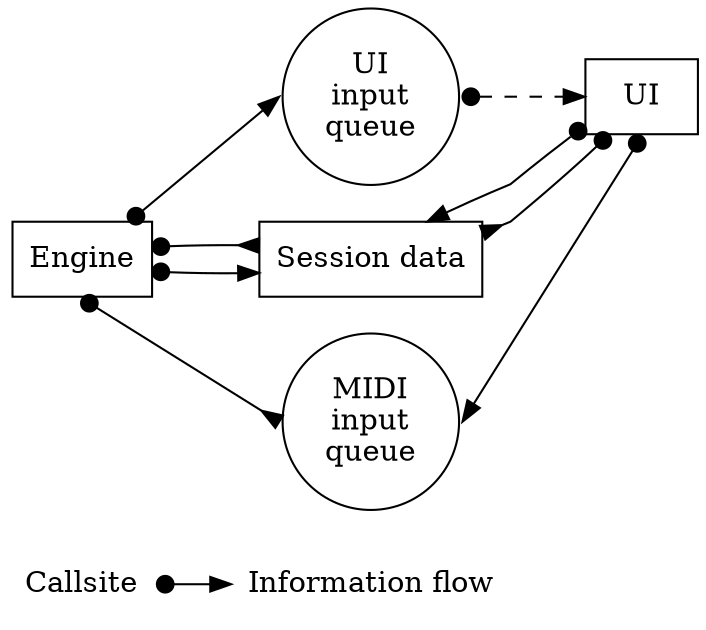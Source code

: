 digraph "G"
	{
	rankdir="LR"
	splines="polyline"
	
	
	callsite[label="Callsite",shape="none"]
	info[label="Information flow",shape="none"]
	
	ui[label="UI",shape="box"]
	engine[shape="box",label="Engine"]
	pump_0[shape="circle",label="MIDI\ninput\nqueue"]
	pump_1[shape="circle",label="UI\ninput\nqueue"]
	session[label="Session data",shape="box"]
	
	
	ui->session[arrowtail="dot",dir=both,constraint="false"]
	ui:s->pump_0:e[arrowtail="dot",dir=both,constraint="false"]
	
	engine->pump_0[style="invis"]
	engine->session[arrowtail="dot",dir=both]
	engine->pump_1:w[arrowtail="dot",dir=both]
	
	pump_0:w->engine:s[arrowhead="dot",dir=both,arrowtail="inv"]
	pump_1:e->ui[arrowtail="dot",dir=both,style="dashed"]
	
	session->ui[arrowhead="dot",dir=both,arrowtail="inv",constraint="false"]
	session->engine[arrowhead="dot",dir=both,arrowtail="inv"]
	
	callsite->info[arrowtail="dot",dir="both"]
	}
